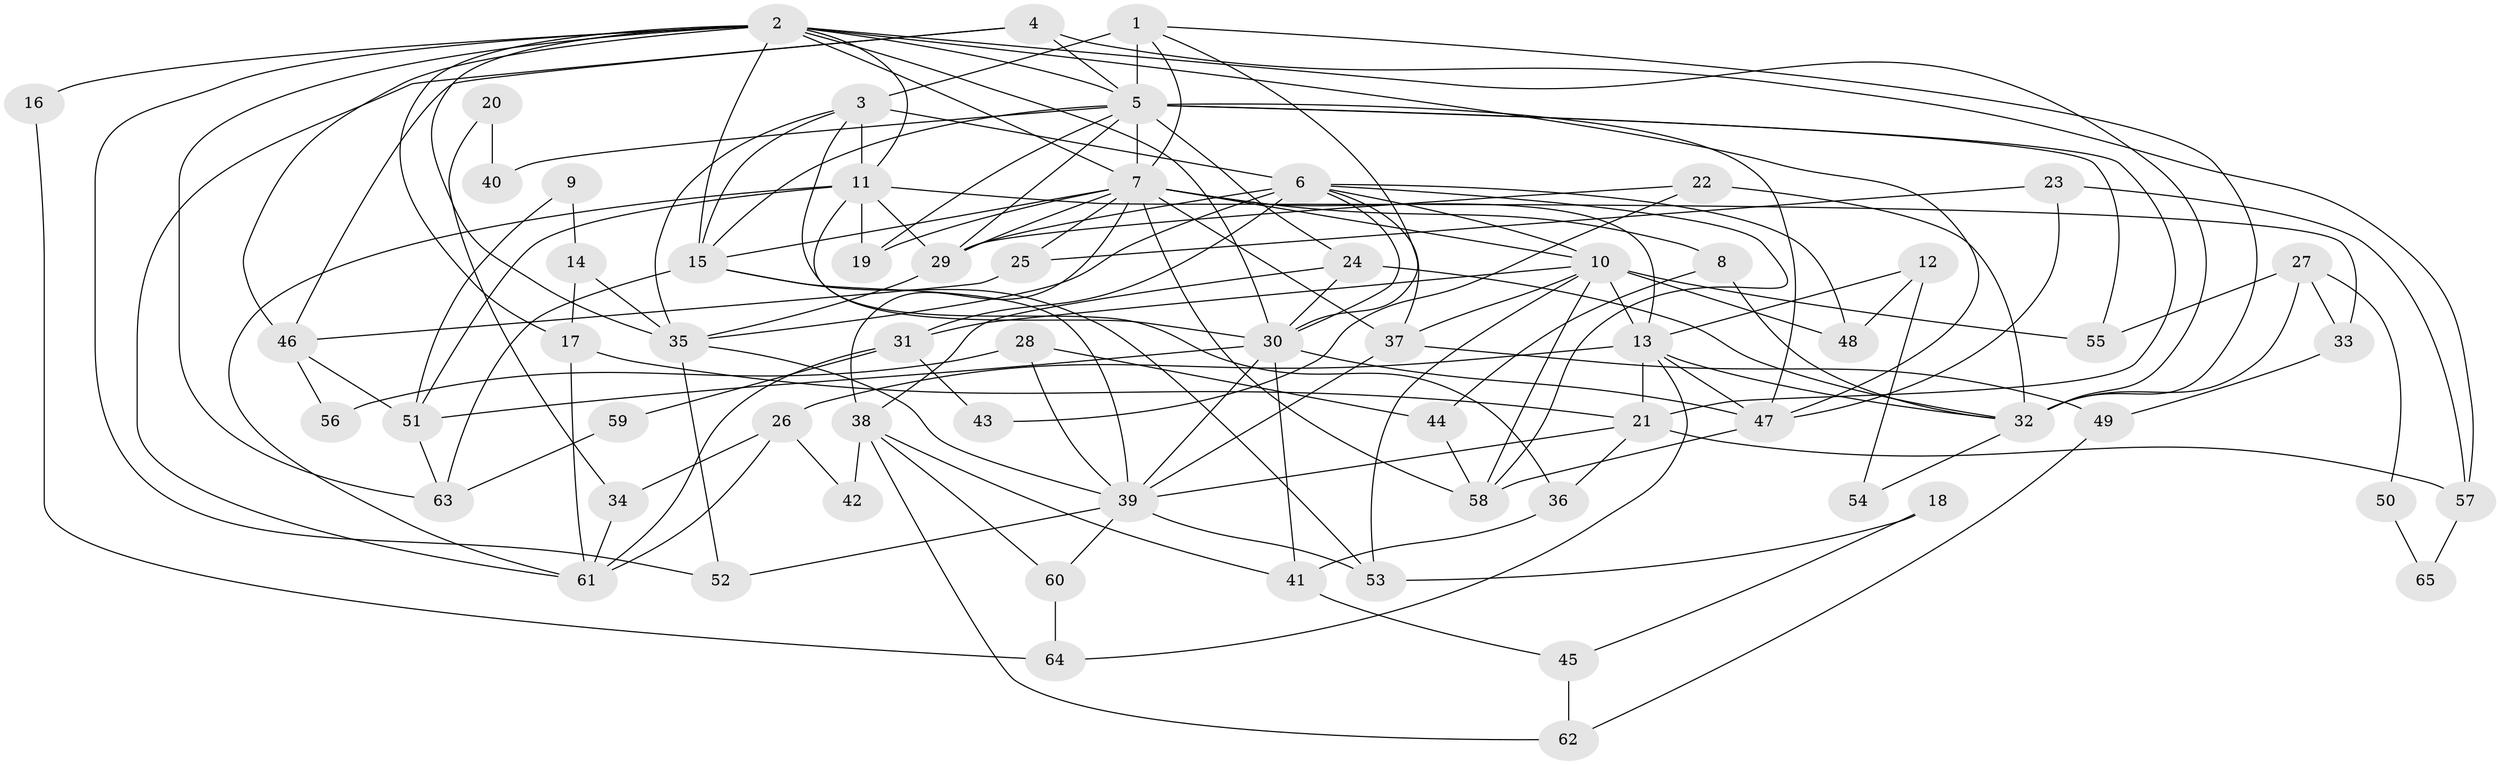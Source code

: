// original degree distribution, {4: 0.2571428571428571, 6: 0.10476190476190476, 5: 0.17142857142857143, 3: 0.2857142857142857, 2: 0.13333333333333333, 9: 0.009523809523809525, 7: 0.02857142857142857, 8: 0.009523809523809525}
// Generated by graph-tools (version 1.1) at 2025/50/03/04/25 22:50:51]
// undirected, 65 vertices, 149 edges
graph export_dot {
  node [color=gray90,style=filled];
  1;
  2;
  3;
  4;
  5;
  6;
  7;
  8;
  9;
  10;
  11;
  12;
  13;
  14;
  15;
  16;
  17;
  18;
  19;
  20;
  21;
  22;
  23;
  24;
  25;
  26;
  27;
  28;
  29;
  30;
  31;
  32;
  33;
  34;
  35;
  36;
  37;
  38;
  39;
  40;
  41;
  42;
  43;
  44;
  45;
  46;
  47;
  48;
  49;
  50;
  51;
  52;
  53;
  54;
  55;
  56;
  57;
  58;
  59;
  60;
  61;
  62;
  63;
  64;
  65;
  1 -- 3 [weight=2.0];
  1 -- 5 [weight=2.0];
  1 -- 7 [weight=1.0];
  1 -- 30 [weight=1.0];
  1 -- 32 [weight=1.0];
  2 -- 5 [weight=1.0];
  2 -- 7 [weight=2.0];
  2 -- 11 [weight=1.0];
  2 -- 15 [weight=1.0];
  2 -- 16 [weight=1.0];
  2 -- 17 [weight=1.0];
  2 -- 30 [weight=1.0];
  2 -- 32 [weight=1.0];
  2 -- 35 [weight=1.0];
  2 -- 46 [weight=1.0];
  2 -- 47 [weight=1.0];
  2 -- 52 [weight=1.0];
  2 -- 63 [weight=1.0];
  3 -- 6 [weight=2.0];
  3 -- 11 [weight=2.0];
  3 -- 15 [weight=1.0];
  3 -- 30 [weight=1.0];
  3 -- 35 [weight=1.0];
  4 -- 5 [weight=1.0];
  4 -- 46 [weight=1.0];
  4 -- 57 [weight=1.0];
  4 -- 61 [weight=1.0];
  5 -- 7 [weight=5.0];
  5 -- 15 [weight=1.0];
  5 -- 19 [weight=1.0];
  5 -- 21 [weight=1.0];
  5 -- 24 [weight=1.0];
  5 -- 29 [weight=1.0];
  5 -- 40 [weight=2.0];
  5 -- 47 [weight=1.0];
  5 -- 55 [weight=1.0];
  6 -- 10 [weight=1.0];
  6 -- 29 [weight=2.0];
  6 -- 30 [weight=1.0];
  6 -- 31 [weight=1.0];
  6 -- 35 [weight=1.0];
  6 -- 37 [weight=1.0];
  6 -- 48 [weight=1.0];
  6 -- 58 [weight=1.0];
  7 -- 8 [weight=2.0];
  7 -- 10 [weight=1.0];
  7 -- 13 [weight=1.0];
  7 -- 15 [weight=1.0];
  7 -- 19 [weight=1.0];
  7 -- 25 [weight=1.0];
  7 -- 29 [weight=1.0];
  7 -- 37 [weight=1.0];
  7 -- 38 [weight=1.0];
  7 -- 58 [weight=1.0];
  8 -- 32 [weight=1.0];
  8 -- 44 [weight=1.0];
  9 -- 14 [weight=1.0];
  9 -- 51 [weight=1.0];
  10 -- 13 [weight=2.0];
  10 -- 31 [weight=1.0];
  10 -- 37 [weight=1.0];
  10 -- 48 [weight=1.0];
  10 -- 53 [weight=1.0];
  10 -- 55 [weight=1.0];
  10 -- 58 [weight=1.0];
  11 -- 19 [weight=1.0];
  11 -- 29 [weight=1.0];
  11 -- 33 [weight=1.0];
  11 -- 36 [weight=1.0];
  11 -- 51 [weight=1.0];
  11 -- 61 [weight=1.0];
  12 -- 13 [weight=1.0];
  12 -- 48 [weight=1.0];
  12 -- 54 [weight=1.0];
  13 -- 21 [weight=1.0];
  13 -- 26 [weight=1.0];
  13 -- 32 [weight=1.0];
  13 -- 47 [weight=1.0];
  13 -- 64 [weight=1.0];
  14 -- 17 [weight=1.0];
  14 -- 35 [weight=1.0];
  15 -- 39 [weight=1.0];
  15 -- 53 [weight=1.0];
  15 -- 63 [weight=1.0];
  16 -- 64 [weight=1.0];
  17 -- 21 [weight=1.0];
  17 -- 61 [weight=1.0];
  18 -- 45 [weight=1.0];
  18 -- 53 [weight=1.0];
  20 -- 34 [weight=1.0];
  20 -- 40 [weight=1.0];
  21 -- 36 [weight=1.0];
  21 -- 39 [weight=1.0];
  21 -- 57 [weight=1.0];
  22 -- 29 [weight=1.0];
  22 -- 32 [weight=2.0];
  22 -- 43 [weight=1.0];
  23 -- 25 [weight=1.0];
  23 -- 47 [weight=1.0];
  23 -- 57 [weight=1.0];
  24 -- 30 [weight=1.0];
  24 -- 32 [weight=1.0];
  24 -- 38 [weight=1.0];
  25 -- 46 [weight=1.0];
  26 -- 34 [weight=1.0];
  26 -- 42 [weight=1.0];
  26 -- 61 [weight=1.0];
  27 -- 32 [weight=1.0];
  27 -- 33 [weight=1.0];
  27 -- 50 [weight=1.0];
  27 -- 55 [weight=1.0];
  28 -- 39 [weight=1.0];
  28 -- 44 [weight=1.0];
  28 -- 56 [weight=1.0];
  29 -- 35 [weight=1.0];
  30 -- 39 [weight=6.0];
  30 -- 41 [weight=1.0];
  30 -- 47 [weight=2.0];
  30 -- 51 [weight=1.0];
  31 -- 43 [weight=1.0];
  31 -- 59 [weight=1.0];
  31 -- 61 [weight=1.0];
  32 -- 54 [weight=1.0];
  33 -- 49 [weight=1.0];
  34 -- 61 [weight=1.0];
  35 -- 39 [weight=1.0];
  35 -- 52 [weight=1.0];
  36 -- 41 [weight=1.0];
  37 -- 39 [weight=1.0];
  37 -- 49 [weight=1.0];
  38 -- 41 [weight=1.0];
  38 -- 42 [weight=1.0];
  38 -- 60 [weight=1.0];
  38 -- 62 [weight=1.0];
  39 -- 52 [weight=1.0];
  39 -- 53 [weight=1.0];
  39 -- 60 [weight=1.0];
  41 -- 45 [weight=1.0];
  44 -- 58 [weight=1.0];
  45 -- 62 [weight=1.0];
  46 -- 51 [weight=1.0];
  46 -- 56 [weight=1.0];
  47 -- 58 [weight=1.0];
  49 -- 62 [weight=1.0];
  50 -- 65 [weight=1.0];
  51 -- 63 [weight=1.0];
  57 -- 65 [weight=1.0];
  59 -- 63 [weight=1.0];
  60 -- 64 [weight=1.0];
}
